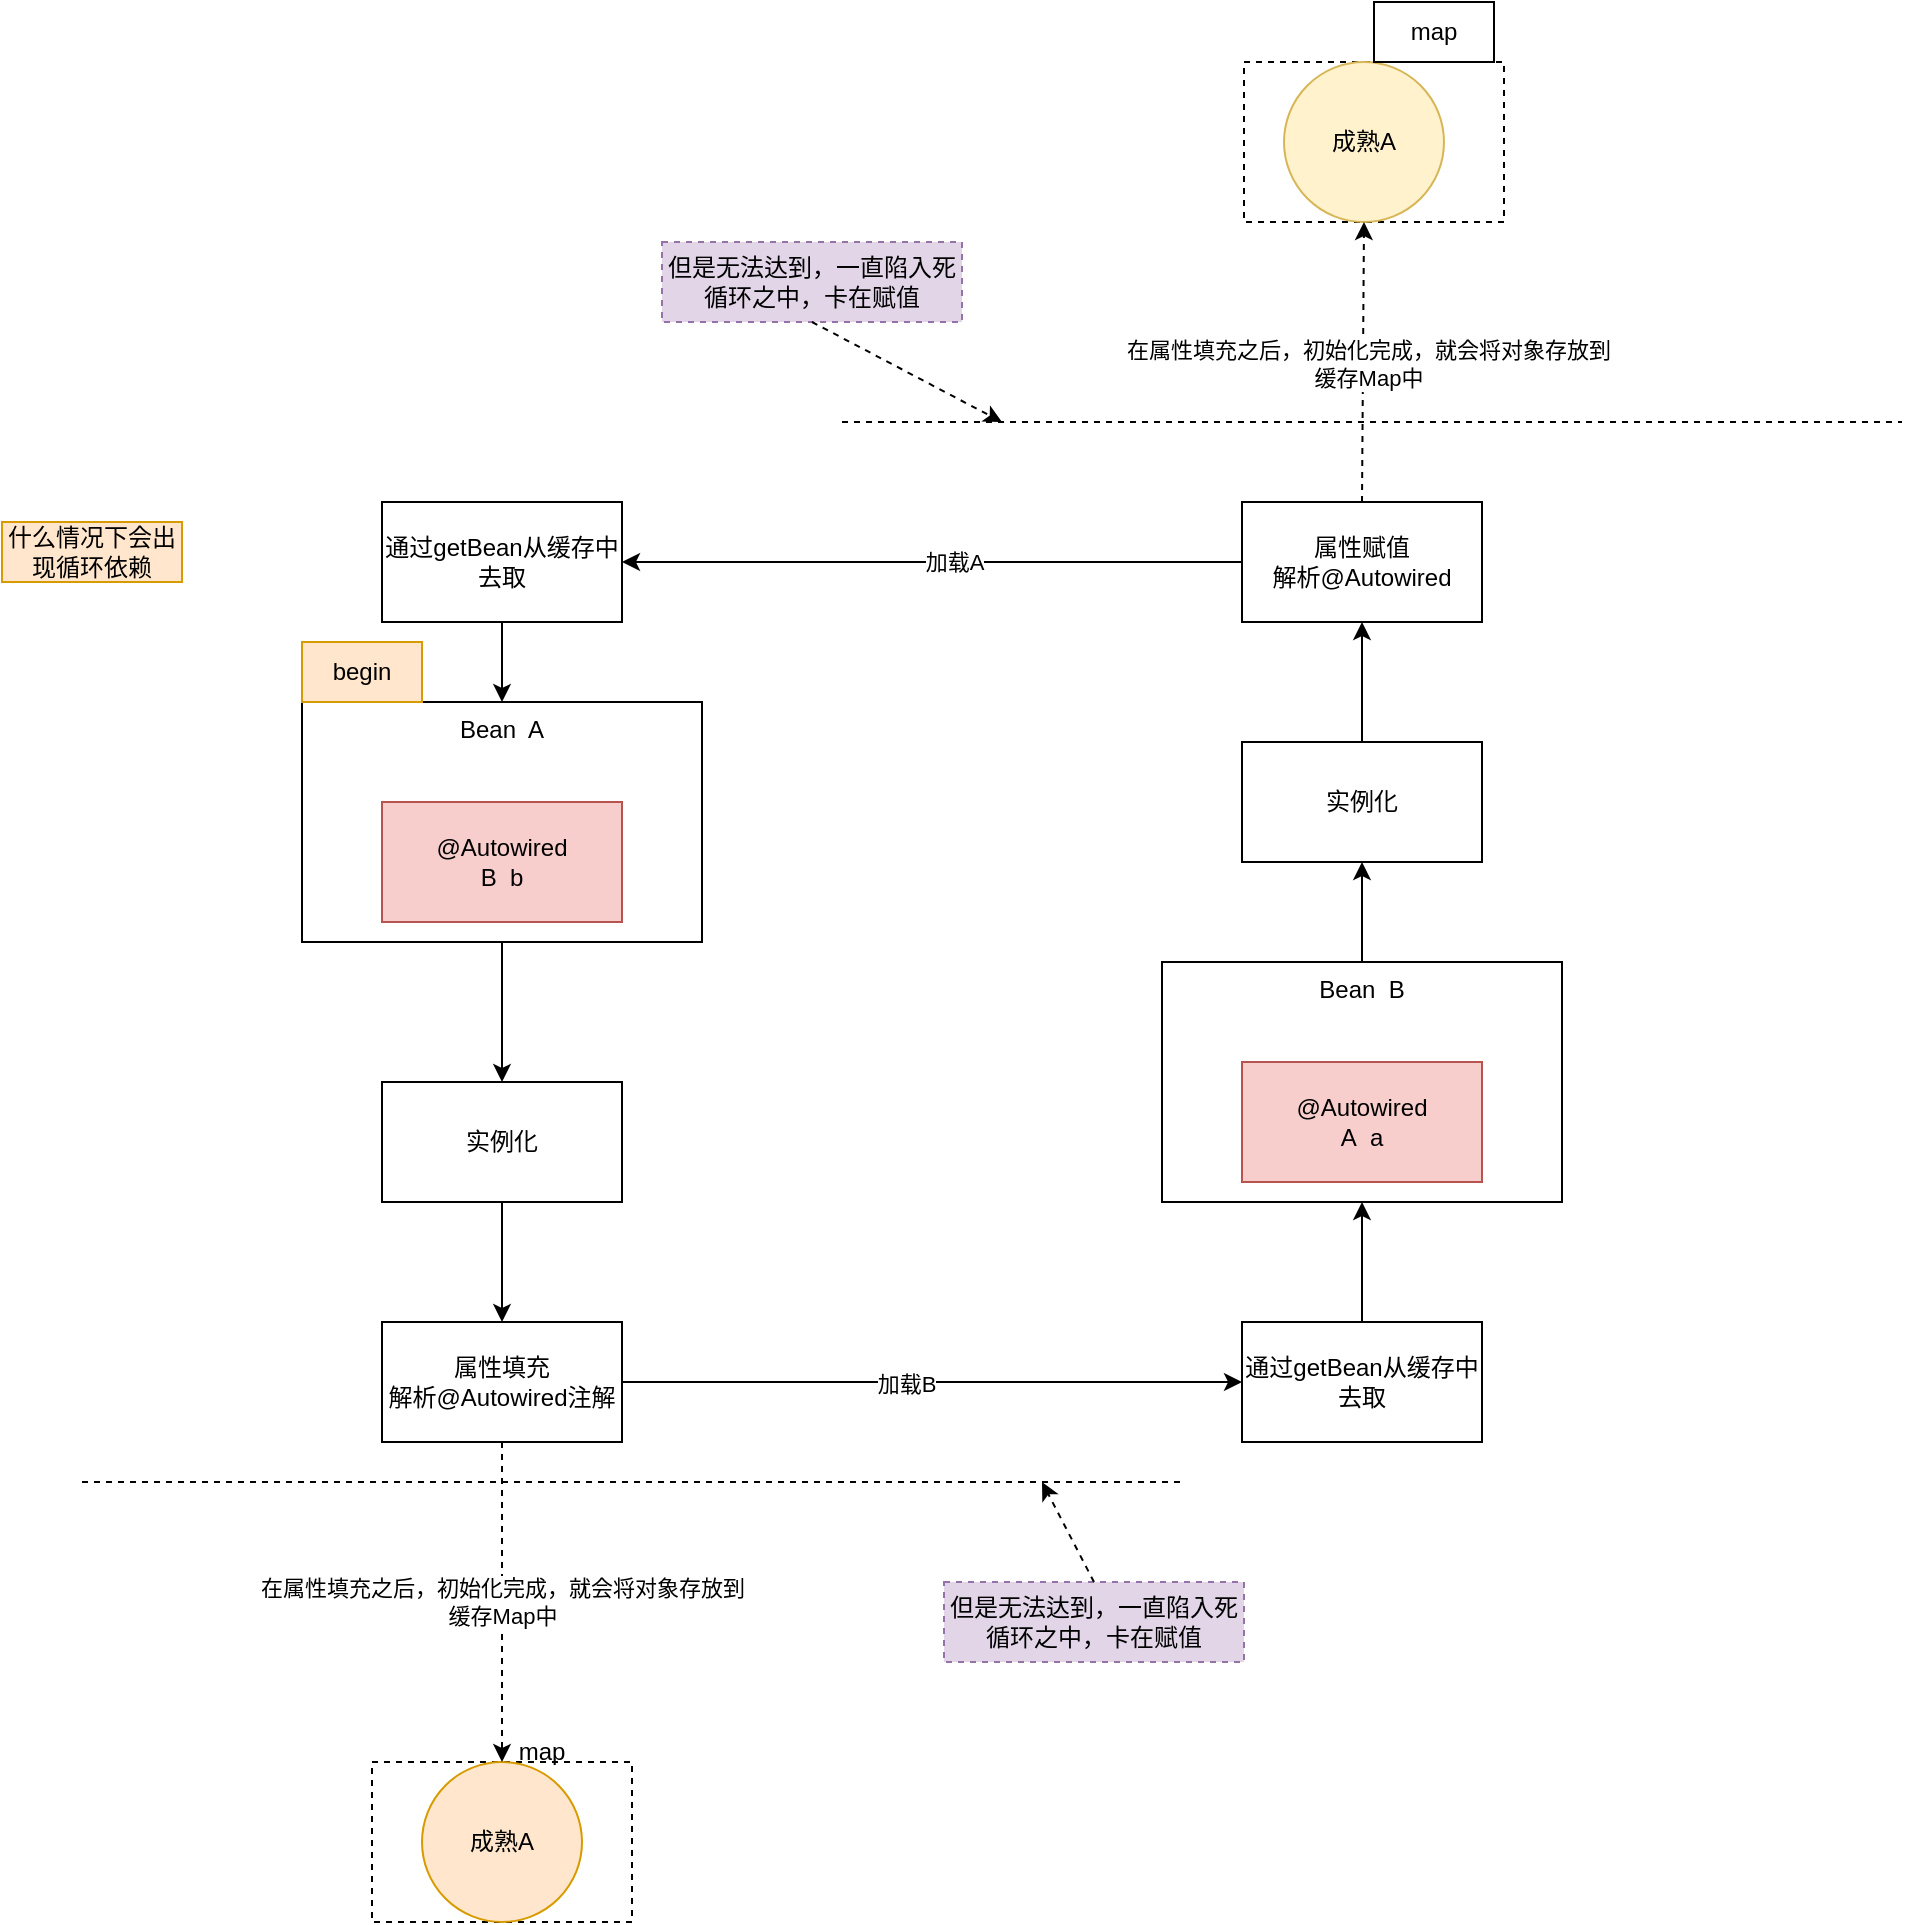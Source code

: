 <mxfile version="15.6.5" type="github">
  <diagram id="7Mt5CVVSelNxjymzTzBY" name="第 1 页">
    <mxGraphModel dx="1201" dy="1844" grid="1" gridSize="10" guides="1" tooltips="1" connect="1" arrows="1" fold="1" page="1" pageScale="1" pageWidth="827" pageHeight="1169" math="0" shadow="0">
      <root>
        <mxCell id="0" />
        <mxCell id="1" parent="0" />
        <mxCell id="L_R_OmYirzBTy0bWvh7I-1" value="什么情况下会出现循环依赖" style="text;html=1;strokeColor=#d79b00;fillColor=#ffe6cc;align=center;verticalAlign=middle;whiteSpace=wrap;rounded=0;fontColor=default;" vertex="1" parent="1">
          <mxGeometry x="160" y="100" width="90" height="30" as="geometry" />
        </mxCell>
        <mxCell id="L_R_OmYirzBTy0bWvh7I-6" value="" style="edgeStyle=orthogonalEdgeStyle;rounded=0;orthogonalLoop=1;jettySize=auto;html=1;fontColor=default;" edge="1" parent="1" source="L_R_OmYirzBTy0bWvh7I-2" target="L_R_OmYirzBTy0bWvh7I-5">
          <mxGeometry relative="1" as="geometry" />
        </mxCell>
        <mxCell id="L_R_OmYirzBTy0bWvh7I-2" value="Bean&amp;nbsp; A" style="rounded=0;whiteSpace=wrap;html=1;fontColor=default;fillColor=default;strokeColor=default;verticalAlign=top;" vertex="1" parent="1">
          <mxGeometry x="310" y="190" width="200" height="120" as="geometry" />
        </mxCell>
        <mxCell id="L_R_OmYirzBTy0bWvh7I-3" value="begin" style="text;html=1;strokeColor=#d79b00;fillColor=#ffe6cc;align=center;verticalAlign=middle;whiteSpace=wrap;rounded=0;fontColor=default;" vertex="1" parent="1">
          <mxGeometry x="310" y="160" width="60" height="30" as="geometry" />
        </mxCell>
        <mxCell id="L_R_OmYirzBTy0bWvh7I-4" value="@Autowired&lt;br&gt;B&amp;nbsp; b" style="rounded=0;whiteSpace=wrap;html=1;strokeColor=#b85450;fillColor=#f8cecc;fontColor=default;" vertex="1" parent="1">
          <mxGeometry x="350" y="240" width="120" height="60" as="geometry" />
        </mxCell>
        <mxCell id="L_R_OmYirzBTy0bWvh7I-8" value="" style="edgeStyle=orthogonalEdgeStyle;rounded=0;orthogonalLoop=1;jettySize=auto;html=1;fontColor=default;" edge="1" parent="1" source="L_R_OmYirzBTy0bWvh7I-5" target="L_R_OmYirzBTy0bWvh7I-7">
          <mxGeometry relative="1" as="geometry" />
        </mxCell>
        <mxCell id="L_R_OmYirzBTy0bWvh7I-5" value="实例化" style="whiteSpace=wrap;html=1;rounded=0;verticalAlign=middle;fillColor=default;strokeColor=default;fontColor=default;" vertex="1" parent="1">
          <mxGeometry x="350" y="380" width="120" height="60" as="geometry" />
        </mxCell>
        <mxCell id="L_R_OmYirzBTy0bWvh7I-10" value="" style="edgeStyle=orthogonalEdgeStyle;rounded=0;orthogonalLoop=1;jettySize=auto;html=1;fontColor=default;strokeColor=default;labelBackgroundColor=default;" edge="1" parent="1" source="L_R_OmYirzBTy0bWvh7I-7" target="L_R_OmYirzBTy0bWvh7I-9">
          <mxGeometry relative="1" as="geometry" />
        </mxCell>
        <mxCell id="L_R_OmYirzBTy0bWvh7I-11" value="加载B" style="edgeLabel;html=1;align=center;verticalAlign=middle;resizable=0;points=[];fontColor=default;" vertex="1" connectable="0" parent="L_R_OmYirzBTy0bWvh7I-10">
          <mxGeometry x="-0.084" y="-1" relative="1" as="geometry">
            <mxPoint as="offset" />
          </mxGeometry>
        </mxCell>
        <mxCell id="L_R_OmYirzBTy0bWvh7I-7" value="属性填充&lt;br&gt;解析@Autowired注解" style="whiteSpace=wrap;html=1;rounded=0;fillColor=default;strokeColor=default;fontColor=default;" vertex="1" parent="1">
          <mxGeometry x="350" y="500" width="120" height="60" as="geometry" />
        </mxCell>
        <mxCell id="L_R_OmYirzBTy0bWvh7I-9" value="通过getBean从缓存中去取" style="whiteSpace=wrap;html=1;rounded=0;fillColor=default;strokeColor=default;fontColor=default;" vertex="1" parent="1">
          <mxGeometry x="780" y="500" width="120" height="60" as="geometry" />
        </mxCell>
        <mxCell id="L_R_OmYirzBTy0bWvh7I-16" value="" style="edgeStyle=orthogonalEdgeStyle;rounded=0;orthogonalLoop=1;jettySize=auto;html=1;labelBackgroundColor=default;fontColor=default;strokeColor=default;" edge="1" parent="1" source="L_R_OmYirzBTy0bWvh7I-12" target="L_R_OmYirzBTy0bWvh7I-15">
          <mxGeometry relative="1" as="geometry" />
        </mxCell>
        <mxCell id="L_R_OmYirzBTy0bWvh7I-12" value="Bean&amp;nbsp; B" style="rounded=0;whiteSpace=wrap;html=1;fontColor=default;fillColor=default;strokeColor=default;verticalAlign=top;" vertex="1" parent="1">
          <mxGeometry x="740" y="320" width="200" height="120" as="geometry" />
        </mxCell>
        <mxCell id="L_R_OmYirzBTy0bWvh7I-13" value="@Autowired&lt;br&gt;A&amp;nbsp; a" style="rounded=0;whiteSpace=wrap;html=1;strokeColor=#b85450;fillColor=#f8cecc;fontColor=default;" vertex="1" parent="1">
          <mxGeometry x="780" y="370" width="120" height="60" as="geometry" />
        </mxCell>
        <mxCell id="L_R_OmYirzBTy0bWvh7I-14" value="" style="endArrow=classic;html=1;rounded=0;labelBackgroundColor=default;fontColor=default;strokeColor=default;entryX=0.5;entryY=1;entryDx=0;entryDy=0;exitX=0.5;exitY=0;exitDx=0;exitDy=0;" edge="1" parent="1" source="L_R_OmYirzBTy0bWvh7I-9" target="L_R_OmYirzBTy0bWvh7I-12">
          <mxGeometry width="50" height="50" relative="1" as="geometry">
            <mxPoint x="1040" y="540" as="sourcePoint" />
            <mxPoint x="1090" y="490" as="targetPoint" />
          </mxGeometry>
        </mxCell>
        <mxCell id="L_R_OmYirzBTy0bWvh7I-18" value="" style="edgeStyle=orthogonalEdgeStyle;rounded=0;orthogonalLoop=1;jettySize=auto;html=1;labelBackgroundColor=default;fontColor=default;strokeColor=default;" edge="1" parent="1" source="L_R_OmYirzBTy0bWvh7I-15" target="L_R_OmYirzBTy0bWvh7I-17">
          <mxGeometry relative="1" as="geometry" />
        </mxCell>
        <mxCell id="L_R_OmYirzBTy0bWvh7I-15" value="实例化" style="whiteSpace=wrap;html=1;rounded=0;verticalAlign=middle;fillColor=default;strokeColor=default;fontColor=default;" vertex="1" parent="1">
          <mxGeometry x="780" y="210" width="120" height="60" as="geometry" />
        </mxCell>
        <mxCell id="L_R_OmYirzBTy0bWvh7I-20" value="" style="edgeStyle=orthogonalEdgeStyle;rounded=0;orthogonalLoop=1;jettySize=auto;html=1;labelBackgroundColor=default;fontColor=default;strokeColor=default;" edge="1" parent="1" source="L_R_OmYirzBTy0bWvh7I-17" target="L_R_OmYirzBTy0bWvh7I-19">
          <mxGeometry relative="1" as="geometry" />
        </mxCell>
        <mxCell id="L_R_OmYirzBTy0bWvh7I-21" value="加载A" style="edgeLabel;html=1;align=center;verticalAlign=middle;resizable=0;points=[];fontColor=default;" vertex="1" connectable="0" parent="L_R_OmYirzBTy0bWvh7I-20">
          <mxGeometry x="-0.071" relative="1" as="geometry">
            <mxPoint as="offset" />
          </mxGeometry>
        </mxCell>
        <mxCell id="L_R_OmYirzBTy0bWvh7I-17" value="属性赋值&lt;br&gt;解析@Autowired" style="whiteSpace=wrap;html=1;rounded=0;fillColor=default;strokeColor=default;fontColor=default;" vertex="1" parent="1">
          <mxGeometry x="780" y="90" width="120" height="60" as="geometry" />
        </mxCell>
        <mxCell id="L_R_OmYirzBTy0bWvh7I-19" value="通过getBean从缓存中去取" style="whiteSpace=wrap;html=1;rounded=0;fillColor=default;strokeColor=default;fontColor=default;" vertex="1" parent="1">
          <mxGeometry x="350" y="90" width="120" height="60" as="geometry" />
        </mxCell>
        <mxCell id="L_R_OmYirzBTy0bWvh7I-22" value="" style="endArrow=classic;html=1;rounded=0;labelBackgroundColor=default;fontColor=default;strokeColor=default;entryX=0.5;entryY=0;entryDx=0;entryDy=0;exitX=0.5;exitY=1;exitDx=0;exitDy=0;" edge="1" parent="1" source="L_R_OmYirzBTy0bWvh7I-19" target="L_R_OmYirzBTy0bWvh7I-2">
          <mxGeometry width="50" height="50" relative="1" as="geometry">
            <mxPoint x="600" y="260" as="sourcePoint" />
            <mxPoint x="650" y="210" as="targetPoint" />
          </mxGeometry>
        </mxCell>
        <mxCell id="L_R_OmYirzBTy0bWvh7I-23" value="" style="whiteSpace=wrap;html=1;rounded=0;fillColor=default;strokeColor=default;fontColor=default;dashed=1;" vertex="1" parent="1">
          <mxGeometry x="345" y="720" width="130" height="80" as="geometry" />
        </mxCell>
        <mxCell id="L_R_OmYirzBTy0bWvh7I-29" value="&lt;span&gt;成熟A&lt;/span&gt;" style="ellipse;whiteSpace=wrap;html=1;aspect=fixed;strokeColor=#d79b00;fillColor=#ffe6cc;verticalAlign=middle;fontColor=default;" vertex="1" parent="1">
          <mxGeometry x="370" y="720" width="80" height="80" as="geometry" />
        </mxCell>
        <mxCell id="L_R_OmYirzBTy0bWvh7I-30" value="map" style="text;html=1;strokeColor=none;fillColor=none;align=center;verticalAlign=middle;whiteSpace=wrap;rounded=0;fontColor=default;" vertex="1" parent="1">
          <mxGeometry x="400" y="700" width="60" height="30" as="geometry" />
        </mxCell>
        <mxCell id="L_R_OmYirzBTy0bWvh7I-31" value="" style="endArrow=classic;html=1;rounded=0;labelBackgroundColor=default;fontColor=default;strokeColor=default;exitX=0.5;exitY=1;exitDx=0;exitDy=0;dashed=1;" edge="1" parent="1" source="L_R_OmYirzBTy0bWvh7I-7">
          <mxGeometry width="50" height="50" relative="1" as="geometry">
            <mxPoint x="480" y="650" as="sourcePoint" />
            <mxPoint x="410" y="720" as="targetPoint" />
          </mxGeometry>
        </mxCell>
        <mxCell id="L_R_OmYirzBTy0bWvh7I-32" value="在属性填充之后，初始化完成，就会将对象存放到&lt;br&gt;缓存Map中" style="edgeLabel;html=1;align=center;verticalAlign=middle;resizable=0;points=[];fontColor=default;" vertex="1" connectable="0" parent="L_R_OmYirzBTy0bWvh7I-31">
          <mxGeometry x="-0.163" relative="1" as="geometry">
            <mxPoint y="13" as="offset" />
          </mxGeometry>
        </mxCell>
        <mxCell id="L_R_OmYirzBTy0bWvh7I-38" value="" style="whiteSpace=wrap;html=1;rounded=0;fillColor=default;strokeColor=default;fontColor=default;dashed=1;" vertex="1" parent="1">
          <mxGeometry x="781" y="-130" width="130" height="80" as="geometry" />
        </mxCell>
        <mxCell id="L_R_OmYirzBTy0bWvh7I-39" value="&lt;span&gt;成熟A&lt;/span&gt;" style="ellipse;whiteSpace=wrap;html=1;aspect=fixed;strokeColor=#d6b656;fillColor=#fff2cc;verticalAlign=middle;fontColor=default;" vertex="1" parent="1">
          <mxGeometry x="801" y="-130" width="80" height="80" as="geometry" />
        </mxCell>
        <mxCell id="L_R_OmYirzBTy0bWvh7I-40" value="map" style="text;html=1;strokeColor=default;fillColor=default;align=center;verticalAlign=middle;whiteSpace=wrap;rounded=0;fontColor=default;" vertex="1" parent="1">
          <mxGeometry x="846" y="-160" width="60" height="30" as="geometry" />
        </mxCell>
        <mxCell id="L_R_OmYirzBTy0bWvh7I-41" value="" style="endArrow=classic;html=1;rounded=0;labelBackgroundColor=default;fontColor=default;strokeColor=default;exitX=0.5;exitY=0;exitDx=0;exitDy=0;dashed=1;fillColor=default;entryX=0.5;entryY=1;entryDx=0;entryDy=0;" edge="1" parent="1" source="L_R_OmYirzBTy0bWvh7I-17" target="L_R_OmYirzBTy0bWvh7I-39">
          <mxGeometry width="50" height="50" relative="1" as="geometry">
            <mxPoint x="825" y="-290" as="sourcePoint" />
            <mxPoint x="970" as="targetPoint" />
          </mxGeometry>
        </mxCell>
        <mxCell id="L_R_OmYirzBTy0bWvh7I-42" value="在属性填充之后，初始化完成，就会将对象存放到&lt;br&gt;缓存Map中" style="edgeLabel;html=1;align=center;verticalAlign=middle;resizable=0;points=[];fontColor=default;labelBackgroundColor=default;" vertex="1" connectable="0" parent="L_R_OmYirzBTy0bWvh7I-41">
          <mxGeometry x="-0.163" relative="1" as="geometry">
            <mxPoint x="2" y="-11" as="offset" />
          </mxGeometry>
        </mxCell>
        <mxCell id="L_R_OmYirzBTy0bWvh7I-43" value="" style="endArrow=none;dashed=1;html=1;rounded=0;labelBackgroundColor=default;fontColor=default;strokeColor=default;fillColor=default;" edge="1" parent="1">
          <mxGeometry width="50" height="50" relative="1" as="geometry">
            <mxPoint x="200" y="580" as="sourcePoint" />
            <mxPoint x="750" y="580" as="targetPoint" />
          </mxGeometry>
        </mxCell>
        <mxCell id="L_R_OmYirzBTy0bWvh7I-44" value="" style="endArrow=none;dashed=1;html=1;rounded=0;labelBackgroundColor=default;fontColor=default;strokeColor=default;fillColor=default;" edge="1" parent="1">
          <mxGeometry width="50" height="50" relative="1" as="geometry">
            <mxPoint x="580" y="50" as="sourcePoint" />
            <mxPoint x="1110" y="50" as="targetPoint" />
          </mxGeometry>
        </mxCell>
        <mxCell id="L_R_OmYirzBTy0bWvh7I-45" value="但是无法达到，一直陷入死循环之中，卡在赋值" style="text;html=1;strokeColor=#9673a6;fillColor=#e1d5e7;align=center;verticalAlign=middle;whiteSpace=wrap;rounded=0;dashed=1;labelBackgroundColor=none;fontColor=default;" vertex="1" parent="1">
          <mxGeometry x="631" y="630" width="150" height="40" as="geometry" />
        </mxCell>
        <mxCell id="L_R_OmYirzBTy0bWvh7I-46" value="" style="endArrow=classic;html=1;rounded=0;dashed=1;labelBackgroundColor=default;fontColor=default;strokeColor=default;fillColor=default;exitX=0.5;exitY=0;exitDx=0;exitDy=0;" edge="1" parent="1" source="L_R_OmYirzBTy0bWvh7I-45">
          <mxGeometry width="50" height="50" relative="1" as="geometry">
            <mxPoint x="630" y="630" as="sourcePoint" />
            <mxPoint x="680" y="580" as="targetPoint" />
          </mxGeometry>
        </mxCell>
        <mxCell id="L_R_OmYirzBTy0bWvh7I-47" value="但是无法达到，一直陷入死循环之中，卡在赋值" style="text;html=1;strokeColor=#9673a6;fillColor=#e1d5e7;align=center;verticalAlign=middle;whiteSpace=wrap;rounded=0;dashed=1;labelBackgroundColor=none;fontColor=default;" vertex="1" parent="1">
          <mxGeometry x="490" y="-40" width="150" height="40" as="geometry" />
        </mxCell>
        <mxCell id="L_R_OmYirzBTy0bWvh7I-48" value="" style="endArrow=classic;html=1;rounded=0;dashed=1;labelBackgroundColor=default;fontColor=default;strokeColor=default;fillColor=default;exitX=0.5;exitY=1;exitDx=0;exitDy=0;" edge="1" parent="1" source="L_R_OmYirzBTy0bWvh7I-47">
          <mxGeometry width="50" height="50" relative="1" as="geometry">
            <mxPoint x="489" y="-40" as="sourcePoint" />
            <mxPoint x="660" y="50" as="targetPoint" />
          </mxGeometry>
        </mxCell>
      </root>
    </mxGraphModel>
  </diagram>
</mxfile>
